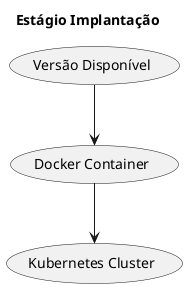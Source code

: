 @startuml
title Estágio Implantação
(Versão Disponível) --> (Docker Container)
(Docker Container) --> (Kubernetes Cluster)
@enduml
